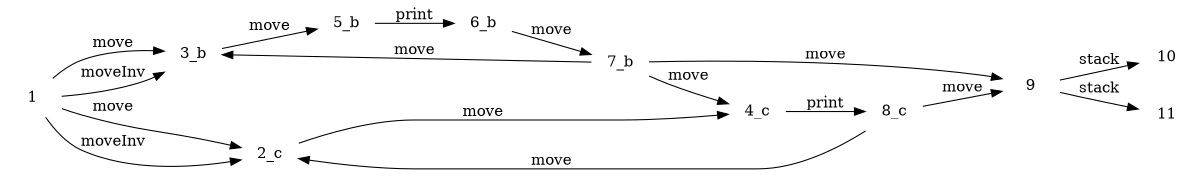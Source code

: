 /* parcprinterDirectGraph. */
digraph parcprinterDirectGraph{ 
	rankdir=LR;
	size="8,5"; 
	node [shape=none];
	
	1; 2[label="2_c"]; 3[label="3_b"]; 4[label="4_c"]; 
	5[label="5_b"]; 6[label="6_b"]; 7[label="7_b"]; 8[label="8_c"];
	
	1->2 [ label="move" ]
	1->2 [ label="moveInv" ]
	1->3 [ label="move" ]
	1->3 [ label="moveInv" ]
	2->4 [ label="move" ]
	3->5 [label="move" ]
	4->8 [ label="print" ]
	5->6 [label="print" ]
	6->7 [label="move" ]
	7->9 [label="move" ]
	7->4 [label="move" ]
	7->3 [label="move" ]
	8->9 [label="move" ]
	8->2 [label="move" ]
	9->10 [label="stack" ]
	9->11 [label="stack" ]
}